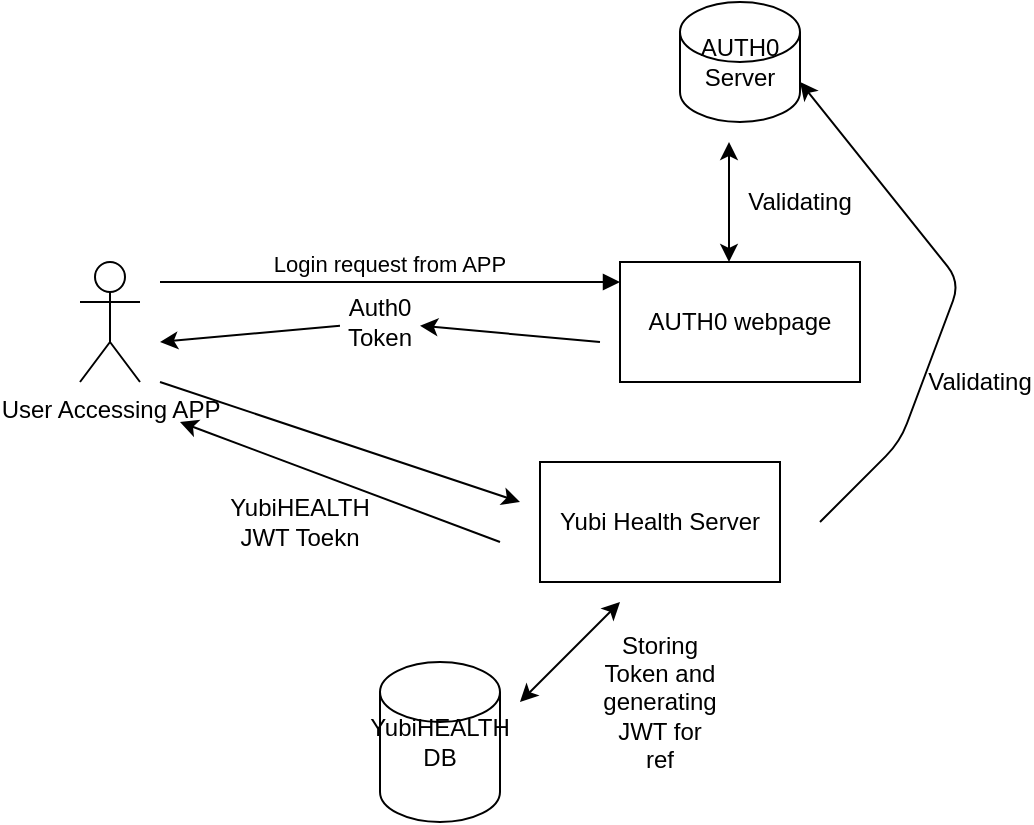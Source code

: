 <mxfile version="13.6.3" type="github">
  <diagram id="kgpKYQtTHZ0yAKxKKP6v" name="Page-1">
    <mxGraphModel dx="2276" dy="745" grid="1" gridSize="10" guides="1" tooltips="1" connect="1" arrows="1" fold="1" page="1" pageScale="1" pageWidth="850" pageHeight="1100" math="0" shadow="0">
      <root>
        <mxCell id="0" />
        <mxCell id="1" parent="0" />
        <mxCell id="0V44amsKGFusAbvCFJCZ-22" value="" style="group" vertex="1" connectable="0" parent="1">
          <mxGeometry x="10" y="10" width="470" height="410" as="geometry" />
        </mxCell>
        <mxCell id="3nuBFxr9cyL0pnOWT2aG-8" value="Login request from APP" style="verticalAlign=bottom;endArrow=block;entryX=0;entryY=0;shadow=0;strokeWidth=1;" parent="0V44amsKGFusAbvCFJCZ-22" edge="1">
          <mxGeometry relative="1" as="geometry">
            <mxPoint x="40" y="140.0" as="sourcePoint" />
            <mxPoint x="270" y="140.0" as="targetPoint" />
            <Array as="points">
              <mxPoint x="160" y="140" />
            </Array>
          </mxGeometry>
        </mxCell>
        <mxCell id="0V44amsKGFusAbvCFJCZ-1" value="AUTH0 webpage" style="rounded=0;whiteSpace=wrap;html=1;" vertex="1" parent="0V44amsKGFusAbvCFJCZ-22">
          <mxGeometry x="270" y="130" width="120" height="60" as="geometry" />
        </mxCell>
        <mxCell id="0V44amsKGFusAbvCFJCZ-2" value="AUTH0 Server" style="shape=cylinder2;whiteSpace=wrap;html=1;boundedLbl=1;backgroundOutline=1;size=15;" vertex="1" parent="0V44amsKGFusAbvCFJCZ-22">
          <mxGeometry x="300" width="60" height="60" as="geometry" />
        </mxCell>
        <mxCell id="0V44amsKGFusAbvCFJCZ-4" value="" style="endArrow=classic;startArrow=classic;html=1;" edge="1" parent="0V44amsKGFusAbvCFJCZ-22">
          <mxGeometry width="50" height="50" relative="1" as="geometry">
            <mxPoint x="324.5" y="130" as="sourcePoint" />
            <mxPoint x="324.5" y="70" as="targetPoint" />
          </mxGeometry>
        </mxCell>
        <mxCell id="0V44amsKGFusAbvCFJCZ-5" value="Validating" style="text;html=1;strokeColor=none;fillColor=none;align=center;verticalAlign=middle;whiteSpace=wrap;rounded=0;" vertex="1" parent="0V44amsKGFusAbvCFJCZ-22">
          <mxGeometry x="340" y="90" width="40" height="20" as="geometry" />
        </mxCell>
        <mxCell id="0V44amsKGFusAbvCFJCZ-6" value="User Accessing APP" style="shape=umlActor;verticalLabelPosition=bottom;verticalAlign=top;html=1;outlineConnect=0;" vertex="1" parent="0V44amsKGFusAbvCFJCZ-22">
          <mxGeometry y="130" width="30" height="60" as="geometry" />
        </mxCell>
        <mxCell id="0V44amsKGFusAbvCFJCZ-7" value="" style="endArrow=classic;html=1;" edge="1" parent="0V44amsKGFusAbvCFJCZ-22" source="0V44amsKGFusAbvCFJCZ-8">
          <mxGeometry width="50" height="50" relative="1" as="geometry">
            <mxPoint x="260" y="170" as="sourcePoint" />
            <mxPoint x="40" y="170" as="targetPoint" />
          </mxGeometry>
        </mxCell>
        <mxCell id="0V44amsKGFusAbvCFJCZ-8" value="Auth0 Token" style="text;html=1;strokeColor=none;fillColor=none;align=center;verticalAlign=middle;whiteSpace=wrap;rounded=0;" vertex="1" parent="0V44amsKGFusAbvCFJCZ-22">
          <mxGeometry x="130" y="150" width="40" height="20" as="geometry" />
        </mxCell>
        <mxCell id="0V44amsKGFusAbvCFJCZ-9" value="" style="endArrow=classic;html=1;" edge="1" parent="0V44amsKGFusAbvCFJCZ-22" target="0V44amsKGFusAbvCFJCZ-8">
          <mxGeometry width="50" height="50" relative="1" as="geometry">
            <mxPoint x="260" y="170" as="sourcePoint" />
            <mxPoint x="40" y="170" as="targetPoint" />
          </mxGeometry>
        </mxCell>
        <mxCell id="0V44amsKGFusAbvCFJCZ-10" value="" style="endArrow=classic;html=1;" edge="1" parent="0V44amsKGFusAbvCFJCZ-22">
          <mxGeometry width="50" height="50" relative="1" as="geometry">
            <mxPoint x="40" y="190" as="sourcePoint" />
            <mxPoint x="220" y="250" as="targetPoint" />
          </mxGeometry>
        </mxCell>
        <mxCell id="0V44amsKGFusAbvCFJCZ-11" value="Yubi Health Server" style="rounded=0;whiteSpace=wrap;html=1;" vertex="1" parent="0V44amsKGFusAbvCFJCZ-22">
          <mxGeometry x="230" y="230" width="120" height="60" as="geometry" />
        </mxCell>
        <mxCell id="0V44amsKGFusAbvCFJCZ-12" value="" style="endArrow=classic;html=1;" edge="1" parent="0V44amsKGFusAbvCFJCZ-22">
          <mxGeometry width="50" height="50" relative="1" as="geometry">
            <mxPoint x="370" y="260" as="sourcePoint" />
            <mxPoint x="360" y="40" as="targetPoint" />
            <Array as="points">
              <mxPoint x="410" y="220" />
              <mxPoint x="440" y="140" />
            </Array>
          </mxGeometry>
        </mxCell>
        <mxCell id="0V44amsKGFusAbvCFJCZ-13" value="Validating" style="text;html=1;strokeColor=none;fillColor=none;align=center;verticalAlign=middle;whiteSpace=wrap;rounded=0;" vertex="1" parent="0V44amsKGFusAbvCFJCZ-22">
          <mxGeometry x="430" y="180" width="40" height="20" as="geometry" />
        </mxCell>
        <mxCell id="0V44amsKGFusAbvCFJCZ-14" value="YubiHEALTH DB" style="shape=cylinder2;whiteSpace=wrap;html=1;boundedLbl=1;backgroundOutline=1;size=15;" vertex="1" parent="0V44amsKGFusAbvCFJCZ-22">
          <mxGeometry x="150" y="330" width="60" height="80" as="geometry" />
        </mxCell>
        <mxCell id="0V44amsKGFusAbvCFJCZ-15" value="" style="endArrow=classic;startArrow=classic;html=1;" edge="1" parent="0V44amsKGFusAbvCFJCZ-22">
          <mxGeometry width="50" height="50" relative="1" as="geometry">
            <mxPoint x="220" y="350" as="sourcePoint" />
            <mxPoint x="270" y="300" as="targetPoint" />
          </mxGeometry>
        </mxCell>
        <mxCell id="0V44amsKGFusAbvCFJCZ-17" value="Storing Token and generating JWT for ref" style="text;html=1;strokeColor=none;fillColor=none;align=center;verticalAlign=middle;whiteSpace=wrap;rounded=0;" vertex="1" parent="0V44amsKGFusAbvCFJCZ-22">
          <mxGeometry x="270" y="340" width="40" height="20" as="geometry" />
        </mxCell>
        <mxCell id="0V44amsKGFusAbvCFJCZ-19" value="" style="endArrow=classic;html=1;" edge="1" parent="0V44amsKGFusAbvCFJCZ-22">
          <mxGeometry width="50" height="50" relative="1" as="geometry">
            <mxPoint x="210" y="270" as="sourcePoint" />
            <mxPoint x="50" y="210" as="targetPoint" />
          </mxGeometry>
        </mxCell>
        <mxCell id="0V44amsKGFusAbvCFJCZ-20" value="YubiHEALTH JWT Toekn" style="text;html=1;strokeColor=none;fillColor=none;align=center;verticalAlign=middle;whiteSpace=wrap;rounded=0;" vertex="1" parent="0V44amsKGFusAbvCFJCZ-22">
          <mxGeometry x="90" y="250" width="40" height="20" as="geometry" />
        </mxCell>
      </root>
    </mxGraphModel>
  </diagram>
</mxfile>
